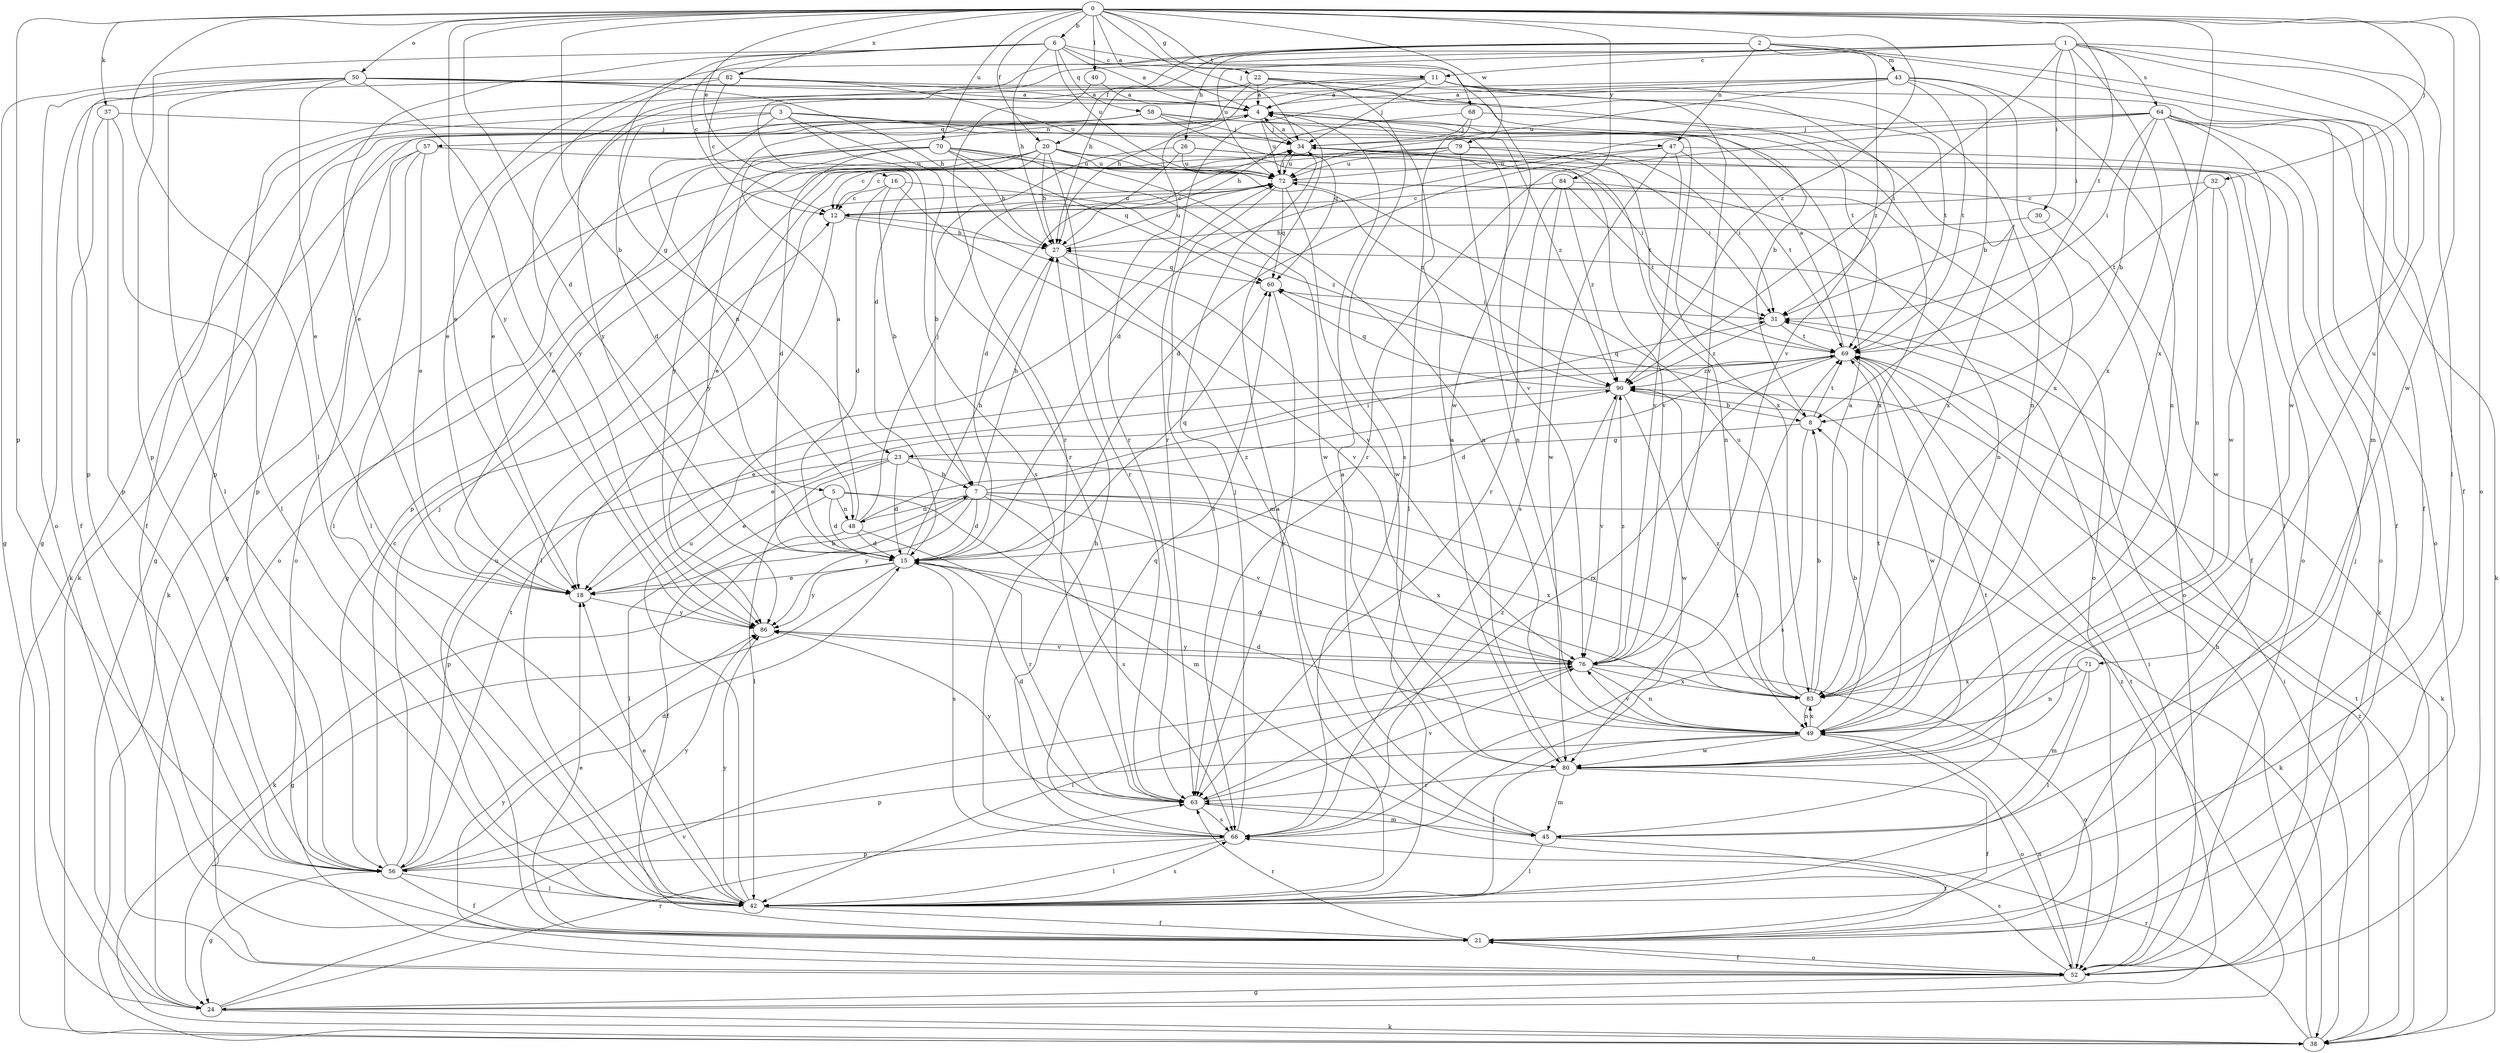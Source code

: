 strict digraph  {
0;
1;
2;
3;
4;
5;
6;
7;
8;
11;
12;
15;
16;
18;
20;
21;
22;
23;
24;
26;
27;
30;
31;
32;
34;
37;
38;
40;
42;
43;
45;
47;
48;
49;
50;
52;
56;
57;
58;
60;
63;
64;
66;
68;
69;
70;
71;
72;
76;
79;
80;
82;
83;
84;
86;
90;
0 -> 4  [label=a];
0 -> 5  [label=b];
0 -> 6  [label=b];
0 -> 15  [label=d];
0 -> 16  [label=e];
0 -> 20  [label=f];
0 -> 22  [label=g];
0 -> 32  [label=j];
0 -> 34  [label=j];
0 -> 37  [label=k];
0 -> 40  [label=l];
0 -> 42  [label=l];
0 -> 50  [label=o];
0 -> 52  [label=o];
0 -> 56  [label=p];
0 -> 68  [label=t];
0 -> 69  [label=t];
0 -> 70  [label=u];
0 -> 79  [label=w];
0 -> 80  [label=w];
0 -> 82  [label=x];
0 -> 83  [label=x];
0 -> 84  [label=y];
0 -> 86  [label=y];
0 -> 90  [label=z];
1 -> 11  [label=c];
1 -> 15  [label=d];
1 -> 18  [label=e];
1 -> 30  [label=i];
1 -> 31  [label=i];
1 -> 42  [label=l];
1 -> 64  [label=s];
1 -> 71  [label=u];
1 -> 72  [label=u];
1 -> 80  [label=w];
1 -> 83  [label=x];
1 -> 90  [label=z];
2 -> 20  [label=f];
2 -> 21  [label=f];
2 -> 26  [label=h];
2 -> 27  [label=h];
2 -> 43  [label=m];
2 -> 45  [label=m];
2 -> 47  [label=n];
2 -> 76  [label=v];
2 -> 86  [label=y];
3 -> 15  [label=d];
3 -> 21  [label=f];
3 -> 47  [label=n];
3 -> 48  [label=n];
3 -> 63  [label=r];
3 -> 66  [label=s];
3 -> 76  [label=v];
4 -> 34  [label=j];
4 -> 38  [label=k];
4 -> 57  [label=q];
4 -> 72  [label=u];
4 -> 83  [label=x];
4 -> 86  [label=y];
5 -> 15  [label=d];
5 -> 42  [label=l];
5 -> 45  [label=m];
5 -> 48  [label=n];
5 -> 83  [label=x];
6 -> 4  [label=a];
6 -> 11  [label=c];
6 -> 12  [label=c];
6 -> 18  [label=e];
6 -> 23  [label=g];
6 -> 27  [label=h];
6 -> 56  [label=p];
6 -> 58  [label=q];
6 -> 72  [label=u];
6 -> 80  [label=w];
7 -> 15  [label=d];
7 -> 21  [label=f];
7 -> 27  [label=h];
7 -> 31  [label=i];
7 -> 38  [label=k];
7 -> 48  [label=n];
7 -> 66  [label=s];
7 -> 76  [label=v];
7 -> 83  [label=x];
7 -> 86  [label=y];
8 -> 23  [label=g];
8 -> 60  [label=q];
8 -> 66  [label=s];
8 -> 69  [label=t];
11 -> 4  [label=a];
11 -> 21  [label=f];
11 -> 27  [label=h];
11 -> 31  [label=i];
11 -> 34  [label=j];
11 -> 49  [label=n];
11 -> 56  [label=p];
12 -> 27  [label=h];
12 -> 42  [label=l];
12 -> 72  [label=u];
12 -> 76  [label=v];
15 -> 18  [label=e];
15 -> 24  [label=g];
15 -> 27  [label=h];
15 -> 60  [label=q];
15 -> 66  [label=s];
15 -> 86  [label=y];
16 -> 7  [label=b];
16 -> 12  [label=c];
16 -> 15  [label=d];
16 -> 45  [label=m];
16 -> 90  [label=z];
18 -> 7  [label=b];
18 -> 86  [label=y];
20 -> 12  [label=c];
20 -> 24  [label=g];
20 -> 27  [label=h];
20 -> 31  [label=i];
20 -> 52  [label=o];
20 -> 56  [label=p];
20 -> 63  [label=r];
20 -> 72  [label=u];
20 -> 90  [label=z];
21 -> 18  [label=e];
21 -> 52  [label=o];
21 -> 63  [label=r];
21 -> 72  [label=u];
22 -> 4  [label=a];
22 -> 18  [label=e];
22 -> 63  [label=r];
22 -> 66  [label=s];
22 -> 69  [label=t];
22 -> 76  [label=v];
23 -> 7  [label=b];
23 -> 15  [label=d];
23 -> 18  [label=e];
23 -> 42  [label=l];
23 -> 56  [label=p];
23 -> 83  [label=x];
24 -> 31  [label=i];
24 -> 38  [label=k];
24 -> 63  [label=r];
24 -> 69  [label=t];
24 -> 76  [label=v];
26 -> 7  [label=b];
26 -> 15  [label=d];
26 -> 42  [label=l];
26 -> 72  [label=u];
26 -> 76  [label=v];
27 -> 60  [label=q];
27 -> 72  [label=u];
27 -> 76  [label=v];
30 -> 27  [label=h];
30 -> 52  [label=o];
31 -> 69  [label=t];
31 -> 90  [label=z];
32 -> 12  [label=c];
32 -> 21  [label=f];
32 -> 69  [label=t];
32 -> 80  [label=w];
34 -> 4  [label=a];
34 -> 31  [label=i];
34 -> 49  [label=n];
34 -> 52  [label=o];
34 -> 72  [label=u];
37 -> 21  [label=f];
37 -> 34  [label=j];
37 -> 42  [label=l];
37 -> 56  [label=p];
38 -> 27  [label=h];
38 -> 31  [label=i];
38 -> 63  [label=r];
38 -> 69  [label=t];
38 -> 90  [label=z];
40 -> 4  [label=a];
40 -> 63  [label=r];
42 -> 4  [label=a];
42 -> 18  [label=e];
42 -> 21  [label=f];
42 -> 66  [label=s];
42 -> 72  [label=u];
42 -> 86  [label=y];
43 -> 4  [label=a];
43 -> 8  [label=b];
43 -> 18  [label=e];
43 -> 49  [label=n];
43 -> 63  [label=r];
43 -> 69  [label=t];
43 -> 72  [label=u];
43 -> 83  [label=x];
45 -> 4  [label=a];
45 -> 21  [label=f];
45 -> 42  [label=l];
45 -> 69  [label=t];
47 -> 15  [label=d];
47 -> 52  [label=o];
47 -> 69  [label=t];
47 -> 72  [label=u];
47 -> 76  [label=v];
47 -> 80  [label=w];
48 -> 4  [label=a];
48 -> 15  [label=d];
48 -> 34  [label=j];
48 -> 38  [label=k];
48 -> 63  [label=r];
48 -> 90  [label=z];
49 -> 8  [label=b];
49 -> 15  [label=d];
49 -> 42  [label=l];
49 -> 52  [label=o];
49 -> 56  [label=p];
49 -> 69  [label=t];
49 -> 76  [label=v];
49 -> 80  [label=w];
49 -> 83  [label=x];
50 -> 4  [label=a];
50 -> 8  [label=b];
50 -> 18  [label=e];
50 -> 24  [label=g];
50 -> 27  [label=h];
50 -> 42  [label=l];
50 -> 52  [label=o];
50 -> 56  [label=p];
50 -> 86  [label=y];
52 -> 21  [label=f];
52 -> 24  [label=g];
52 -> 34  [label=j];
52 -> 49  [label=n];
52 -> 66  [label=s];
52 -> 86  [label=y];
52 -> 90  [label=z];
56 -> 12  [label=c];
56 -> 15  [label=d];
56 -> 21  [label=f];
56 -> 24  [label=g];
56 -> 34  [label=j];
56 -> 42  [label=l];
56 -> 69  [label=t];
56 -> 86  [label=y];
57 -> 18  [label=e];
57 -> 38  [label=k];
57 -> 42  [label=l];
57 -> 52  [label=o];
57 -> 72  [label=u];
58 -> 24  [label=g];
58 -> 34  [label=j];
58 -> 38  [label=k];
58 -> 56  [label=p];
58 -> 60  [label=q];
58 -> 83  [label=x];
58 -> 90  [label=z];
60 -> 31  [label=i];
60 -> 63  [label=r];
63 -> 15  [label=d];
63 -> 45  [label=m];
63 -> 66  [label=s];
63 -> 76  [label=v];
63 -> 86  [label=y];
64 -> 8  [label=b];
64 -> 15  [label=d];
64 -> 21  [label=f];
64 -> 31  [label=i];
64 -> 34  [label=j];
64 -> 38  [label=k];
64 -> 49  [label=n];
64 -> 52  [label=o];
64 -> 63  [label=r];
64 -> 80  [label=w];
66 -> 27  [label=h];
66 -> 34  [label=j];
66 -> 42  [label=l];
66 -> 56  [label=p];
66 -> 60  [label=q];
66 -> 69  [label=t];
66 -> 90  [label=z];
68 -> 27  [label=h];
68 -> 34  [label=j];
68 -> 42  [label=l];
68 -> 83  [label=x];
69 -> 4  [label=a];
69 -> 15  [label=d];
69 -> 18  [label=e];
69 -> 38  [label=k];
69 -> 63  [label=r];
69 -> 80  [label=w];
69 -> 90  [label=z];
70 -> 15  [label=d];
70 -> 18  [label=e];
70 -> 27  [label=h];
70 -> 42  [label=l];
70 -> 49  [label=n];
70 -> 60  [label=q];
70 -> 72  [label=u];
70 -> 80  [label=w];
70 -> 86  [label=y];
71 -> 42  [label=l];
71 -> 45  [label=m];
71 -> 49  [label=n];
71 -> 83  [label=x];
72 -> 12  [label=c];
72 -> 34  [label=j];
72 -> 38  [label=k];
72 -> 52  [label=o];
72 -> 60  [label=q];
72 -> 66  [label=s];
72 -> 80  [label=w];
76 -> 15  [label=d];
76 -> 42  [label=l];
76 -> 49  [label=n];
76 -> 52  [label=o];
76 -> 83  [label=x];
76 -> 86  [label=y];
76 -> 90  [label=z];
79 -> 12  [label=c];
79 -> 18  [label=e];
79 -> 31  [label=i];
79 -> 49  [label=n];
79 -> 69  [label=t];
79 -> 72  [label=u];
80 -> 4  [label=a];
80 -> 21  [label=f];
80 -> 45  [label=m];
80 -> 63  [label=r];
82 -> 4  [label=a];
82 -> 12  [label=c];
82 -> 24  [label=g];
82 -> 69  [label=t];
82 -> 72  [label=u];
82 -> 86  [label=y];
83 -> 4  [label=a];
83 -> 8  [label=b];
83 -> 49  [label=n];
83 -> 72  [label=u];
83 -> 90  [label=z];
84 -> 12  [label=c];
84 -> 49  [label=n];
84 -> 63  [label=r];
84 -> 66  [label=s];
84 -> 69  [label=t];
84 -> 90  [label=z];
86 -> 76  [label=v];
90 -> 8  [label=b];
90 -> 18  [label=e];
90 -> 60  [label=q];
90 -> 76  [label=v];
90 -> 80  [label=w];
}

